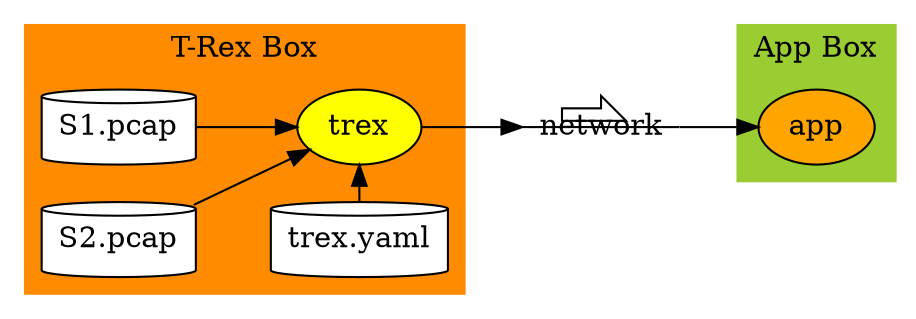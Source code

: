 digraph{
    rankdir=LR
    node[shape=cylinder, style=filled, fillcolor=white]

    subgraph cluster_trex{ label="T-Rex Box" color=darkorange style=filled
        trex[shape=ellipse, fillcolor="yellow", style="filled"]
        {"S1.pcap", "S2.pcap"} -> trex
        "trex.yaml" {rank=same; trex; "trex.yaml"}
    }
    network[shape="primersite"]
    subgraph cluster_app{ label="App Box" color=yellowgreen style=filled
        app[shape=ellipse, fillcolor=orange, style=filled]
    }
    

    "trex.yaml" -> trex -> network -> app
}
